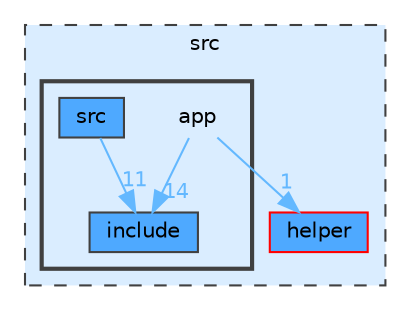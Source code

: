 digraph "C:/Users/Muddyblack/Downloads/MetaDataEditorCpp/src/app"
{
 // LATEX_PDF_SIZE
  bgcolor="transparent";
  edge [fontname=Helvetica,fontsize=10,labelfontname=Helvetica,labelfontsize=10];
  node [fontname=Helvetica,fontsize=10,shape=box,height=0.2,width=0.4];
  compound=true
  subgraph clusterdir_68267d1309a1af8e8297ef4c3efbcdba {
    graph [ bgcolor="#daedff", pencolor="grey25", label="src", fontname=Helvetica,fontsize=10 style="filled,dashed", URL="dir_68267d1309a1af8e8297ef4c3efbcdba.html",tooltip=""]
  dir_2e47e0659bfa766bdc2119893b60e2d4 [label="helper", fillcolor="#4ea9ff", color="red", style="filled", URL="dir_2e47e0659bfa766bdc2119893b60e2d4.html",tooltip=""];
  subgraph clusterdir_5194e5fea318fda12687127c23f8aba1 {
    graph [ bgcolor="#daedff", pencolor="grey25", label="", fontname=Helvetica,fontsize=10 style="filled,bold", URL="dir_5194e5fea318fda12687127c23f8aba1.html",tooltip=""]
    dir_5194e5fea318fda12687127c23f8aba1 [shape=plaintext, label="app"];
  dir_7c2f2d2d99654f8da238c9d6523cfb31 [label="include", fillcolor="#4ea9ff", color="grey25", style="filled", URL="dir_7c2f2d2d99654f8da238c9d6523cfb31.html",tooltip=""];
  dir_2fc95bd087e09d964df8e9d0b1c0661a [label="src", fillcolor="#4ea9ff", color="grey25", style="filled", URL="dir_2fc95bd087e09d964df8e9d0b1c0661a.html",tooltip=""];
  }
  }
  dir_5194e5fea318fda12687127c23f8aba1->dir_2e47e0659bfa766bdc2119893b60e2d4 [headlabel="1", labeldistance=1.5 headhref="dir_000000_000001.html" color="steelblue1" fontcolor="steelblue1"];
  dir_5194e5fea318fda12687127c23f8aba1->dir_7c2f2d2d99654f8da238c9d6523cfb31 [headlabel="14", labeldistance=1.5 headhref="dir_000000_000002.html" color="steelblue1" fontcolor="steelblue1"];
  dir_2fc95bd087e09d964df8e9d0b1c0661a->dir_7c2f2d2d99654f8da238c9d6523cfb31 [headlabel="11", labeldistance=1.5 headhref="dir_000005_000002.html" color="steelblue1" fontcolor="steelblue1"];
}
